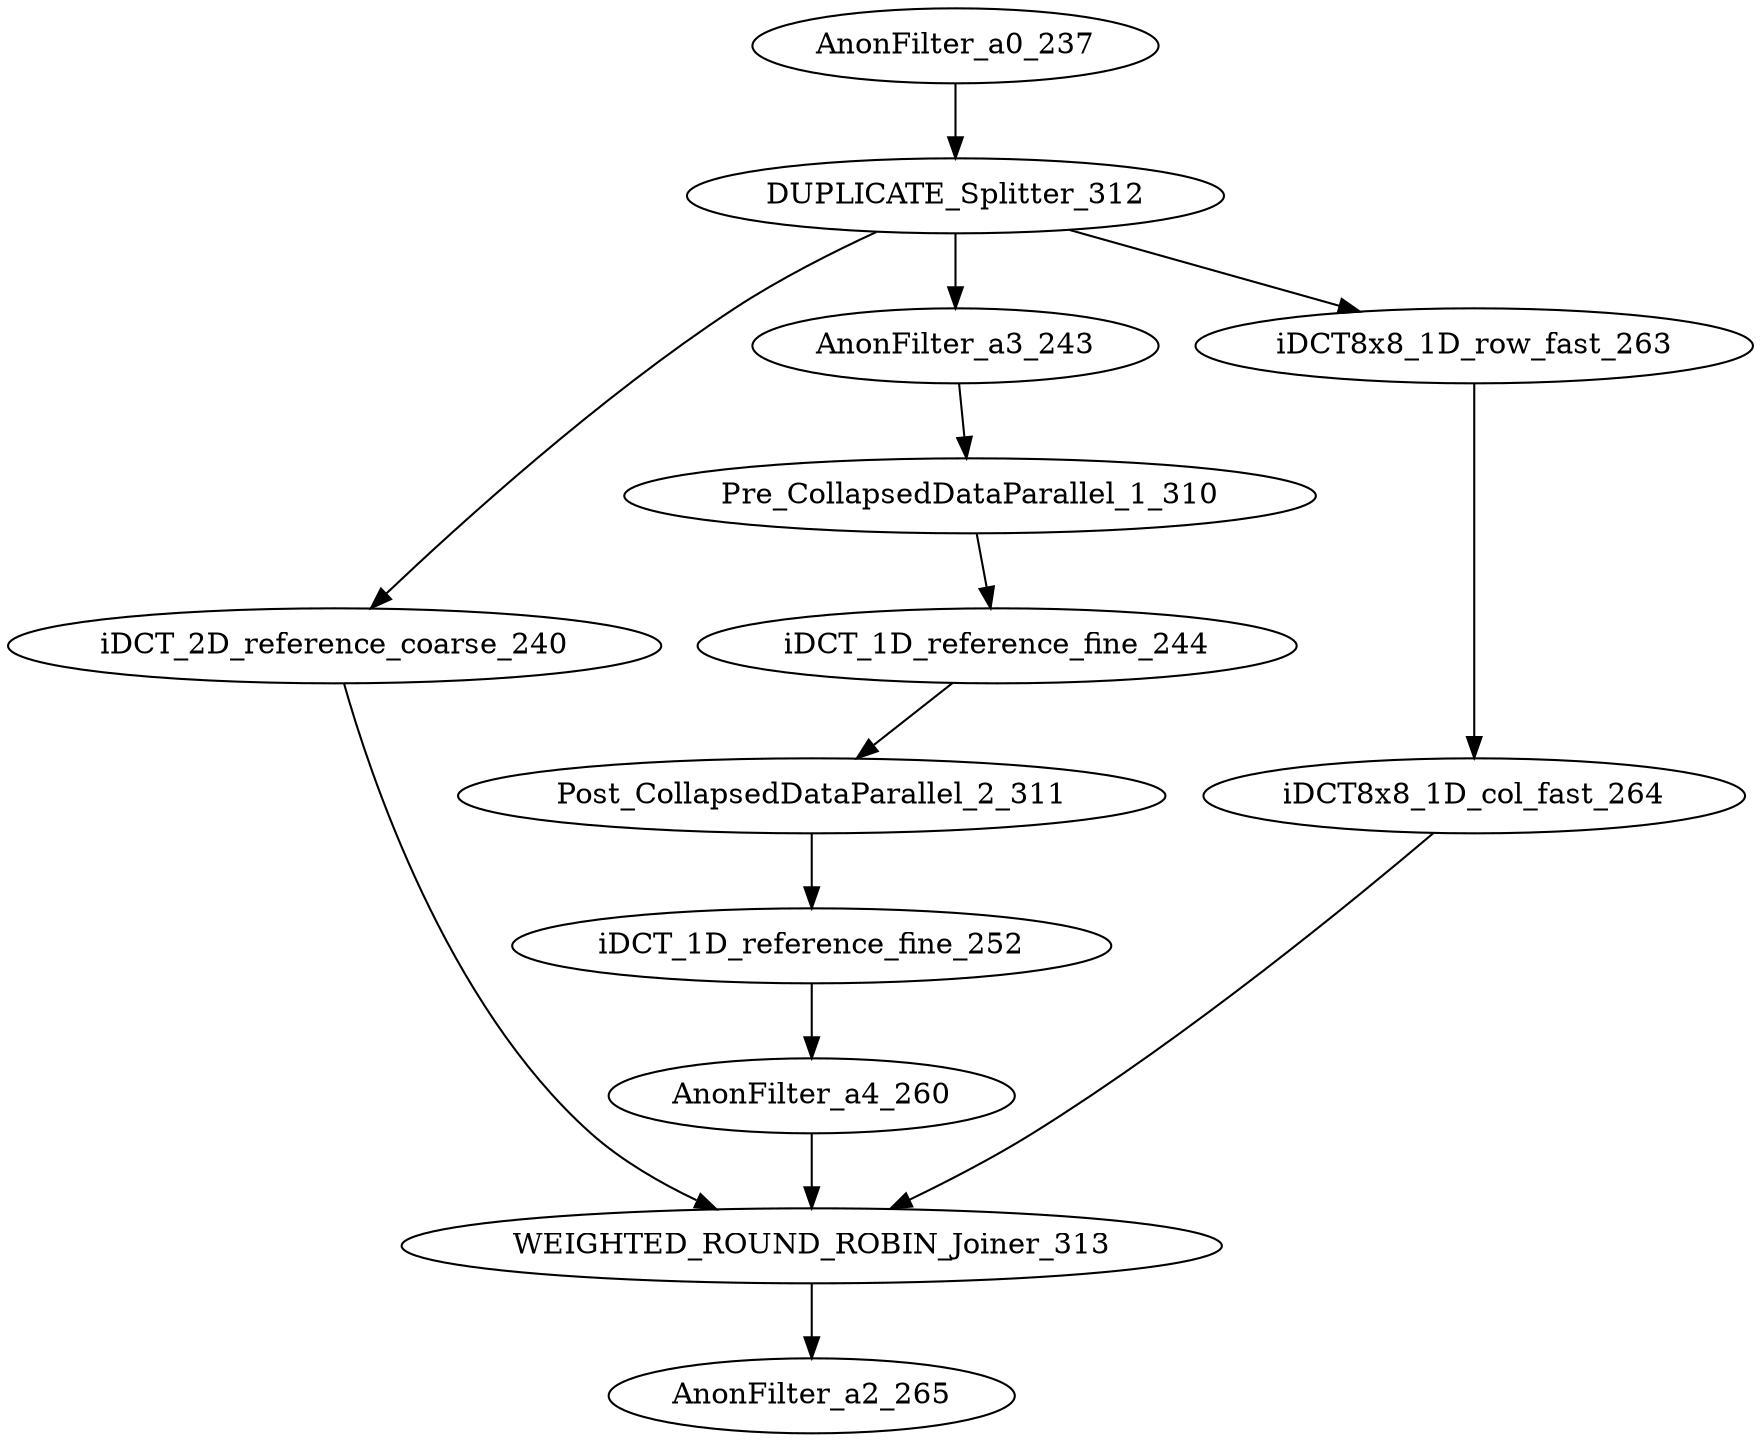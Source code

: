 digraph iDCTcompare_321 {
node0 [label="AnonFilter_a0_237", push="64", pop="0", peek="0", pushType="int", popType="void", peekType="void", codeSize="44 b", stackSize="32 b", work="36480"];
node1 [label="DUPLICATE_Splitter_312", push="64", pop="64", peek="0", pushType="int", popType="int", peekType="void", codeSize="30 b", stackSize="64 b", work="0"];
node0 -> node1;
node2 [label="iDCT_2D_reference_coarse_240", push="64", pop="64", peek="64", pushType="int", popType="int", peekType="int", codeSize="273 b", stackSize="384 b", work="16032"];
node1 -> node2;
node3 [label="AnonFilter_a3_243", push="64", pop="64", peek="64", pushType="float", popType="int", peekType="int", codeSize="12 b", stackSize="0 b", work="6"];
node1 -> node3;
node4 [label="Pre_CollapsedDataParallel_1_310", push="64", pop="64", peek="64", pushType="float", popType="float", peekType="float", codeSize="50 b", stackSize="96 b", work="659"];
node3 -> node4;
node5 [label="iDCT_1D_reference_fine_244", push="64", pop="64", peek="64", pushType="float", popType="float", peekType="float", codeSize="86 b", stackSize="128 b", work="784"];
node4 -> node5;
node6 [label="Post_CollapsedDataParallel_2_311", push="64", pop="64", peek="64", pushType="float", popType="float", peekType="float", codeSize="54 b", stackSize="96 b", work="723"];
node5 -> node6;
node7 [label="iDCT_1D_reference_fine_252", push="64", pop="64", peek="64", pushType="float", popType="float", peekType="float", codeSize="86 b", stackSize="128 b", work="784"];
node6 -> node7;
node8 [label="AnonFilter_a4_260", push="64", pop="64", peek="64", pushType="int", popType="float", peekType="float", codeSize="37 b", stackSize="0 b", work="76"];
node7 -> node8;
node9 [label="iDCT8x8_1D_row_fast_263", push="64", pop="64", peek="64", pushType="int", popType="int", peekType="int", codeSize="356 b", stackSize="352 b", work="138"];
node1 -> node9;
node10 [label="iDCT8x8_1D_col_fast_264", push="64", pop="64", peek="64", pushType="int", popType="int", peekType="int", codeSize="546 b", stackSize="384 b", work="1576"];
node9 -> node10;
node11 [label="WEIGHTED_ROUND_ROBIN_Joiner_313", push="192", pop="192", peek="0", pushType="int", popType="int", peekType="void", codeSize="42 b", stackSize="32 b", work="0"];
node2 -> node11;
node8 -> node11;
node10 -> node11;
node12 [label="AnonFilter_a2_265", push="0", pop="192", peek="192", pushType="void", popType="int", peekType="int", codeSize="175 b", stackSize="160 b", work="73"];
node11 -> node12;
}
